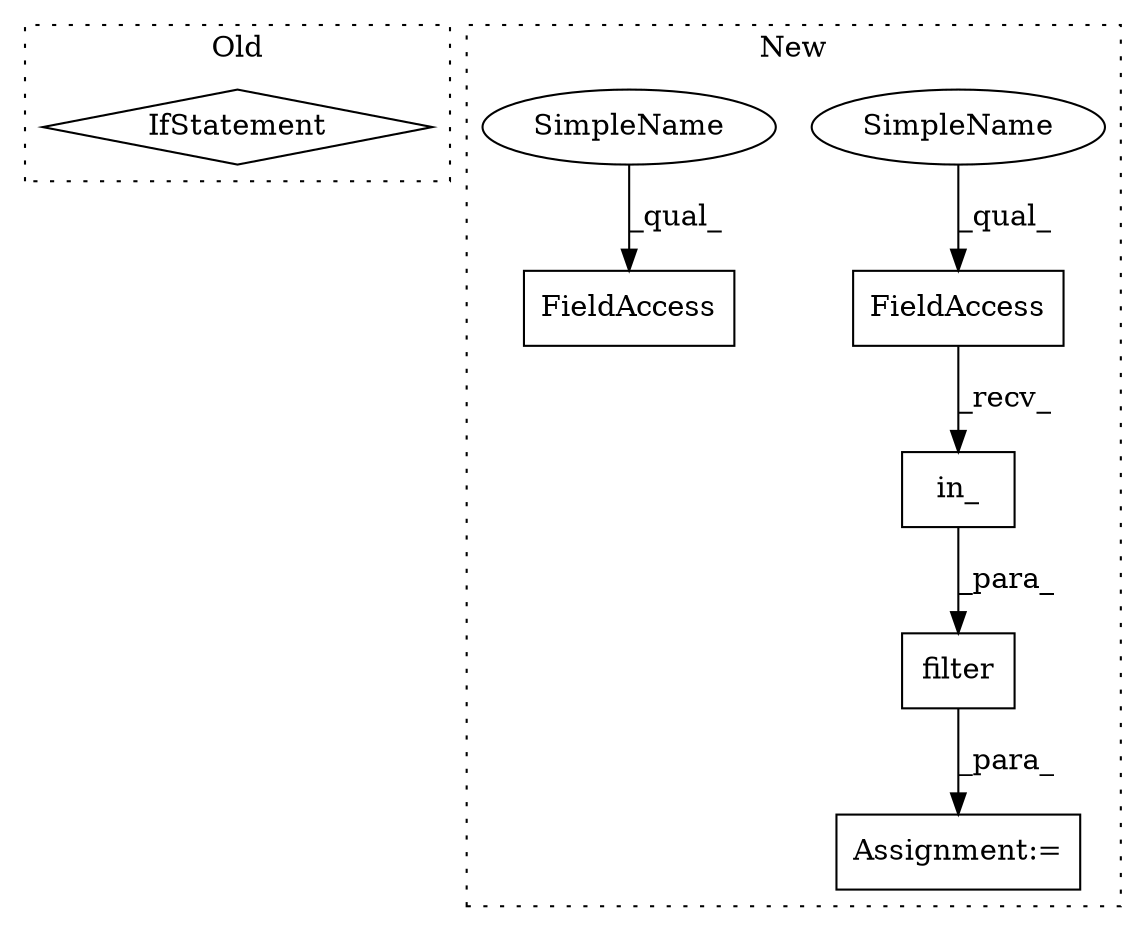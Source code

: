 digraph G {
subgraph cluster0 {
1 [label="IfStatement" a="25" s="1457" l="35" shape="diamond"];
label = "Old";
style="dotted";
}
subgraph cluster1 {
2 [label="in_" a="32" s="1389,1407" l="4,1" shape="box"];
3 [label="FieldAccess" a="22" s="1375" l="13" shape="box"];
4 [label="FieldAccess" a="22" s="1412" l="19" shape="box"];
5 [label="filter" a="32" s="1276,1446" l="7,1" shape="box"];
6 [label="Assignment:=" a="7" s="1488" l="1" shape="box"];
7 [label="SimpleName" a="42" s="1375" l="6" shape="ellipse"];
8 [label="SimpleName" a="42" s="1412" l="6" shape="ellipse"];
label = "New";
style="dotted";
}
2 -> 5 [label="_para_"];
3 -> 2 [label="_recv_"];
5 -> 6 [label="_para_"];
7 -> 3 [label="_qual_"];
8 -> 4 [label="_qual_"];
}